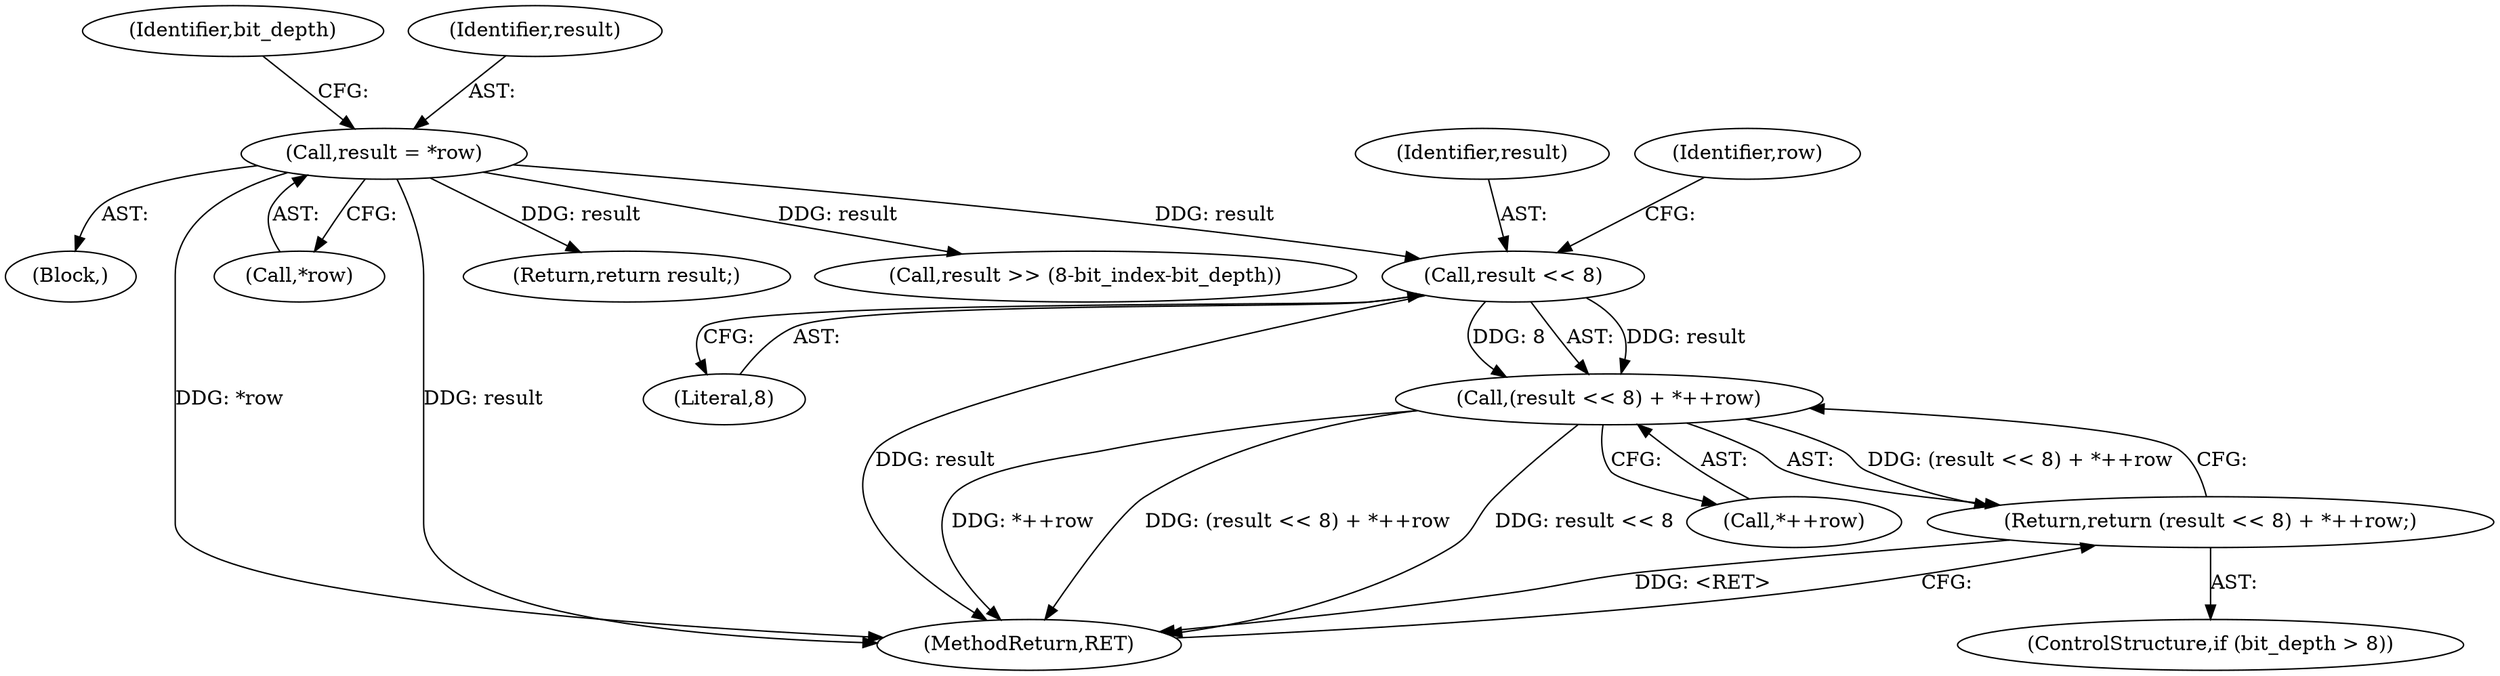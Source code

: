 digraph "1_Android_9d4853418ab2f754c2b63e091c29c5529b8b86ca_126@del" {
"1000175" [label="(Call,result << 8)"];
"1000158" [label="(Call,result = *row)"];
"1000174" [label="(Call,(result << 8) + *++row)"];
"1000173" [label="(Return,return (result << 8) + *++row;)"];
"1000174" [label="(Call,(result << 8) + *++row)"];
"1000177" [label="(Literal,8)"];
"1000169" [label="(ControlStructure,if (bit_depth > 8))"];
"1000186" [label="(Call,result >> (8-bit_index-bit_depth))"];
"1000160" [label="(Call,*row)"];
"1000176" [label="(Identifier,result)"];
"1000173" [label="(Return,return (result << 8) + *++row;)"];
"1000158" [label="(Call,result = *row)"];
"1000112" [label="(Block,)"];
"1000180" [label="(Identifier,row)"];
"1000198" [label="(MethodReturn,RET)"];
"1000164" [label="(Identifier,bit_depth)"];
"1000166" [label="(Return,return result;)"];
"1000178" [label="(Call,*++row)"];
"1000159" [label="(Identifier,result)"];
"1000175" [label="(Call,result << 8)"];
"1000175" -> "1000174"  [label="AST: "];
"1000175" -> "1000177"  [label="CFG: "];
"1000176" -> "1000175"  [label="AST: "];
"1000177" -> "1000175"  [label="AST: "];
"1000180" -> "1000175"  [label="CFG: "];
"1000175" -> "1000198"  [label="DDG: result"];
"1000175" -> "1000174"  [label="DDG: result"];
"1000175" -> "1000174"  [label="DDG: 8"];
"1000158" -> "1000175"  [label="DDG: result"];
"1000158" -> "1000112"  [label="AST: "];
"1000158" -> "1000160"  [label="CFG: "];
"1000159" -> "1000158"  [label="AST: "];
"1000160" -> "1000158"  [label="AST: "];
"1000164" -> "1000158"  [label="CFG: "];
"1000158" -> "1000198"  [label="DDG: *row"];
"1000158" -> "1000198"  [label="DDG: result"];
"1000158" -> "1000166"  [label="DDG: result"];
"1000158" -> "1000186"  [label="DDG: result"];
"1000174" -> "1000173"  [label="AST: "];
"1000174" -> "1000178"  [label="CFG: "];
"1000178" -> "1000174"  [label="AST: "];
"1000173" -> "1000174"  [label="CFG: "];
"1000174" -> "1000198"  [label="DDG: *++row"];
"1000174" -> "1000198"  [label="DDG: (result << 8) + *++row"];
"1000174" -> "1000198"  [label="DDG: result << 8"];
"1000174" -> "1000173"  [label="DDG: (result << 8) + *++row"];
"1000173" -> "1000169"  [label="AST: "];
"1000198" -> "1000173"  [label="CFG: "];
"1000173" -> "1000198"  [label="DDG: <RET>"];
}
